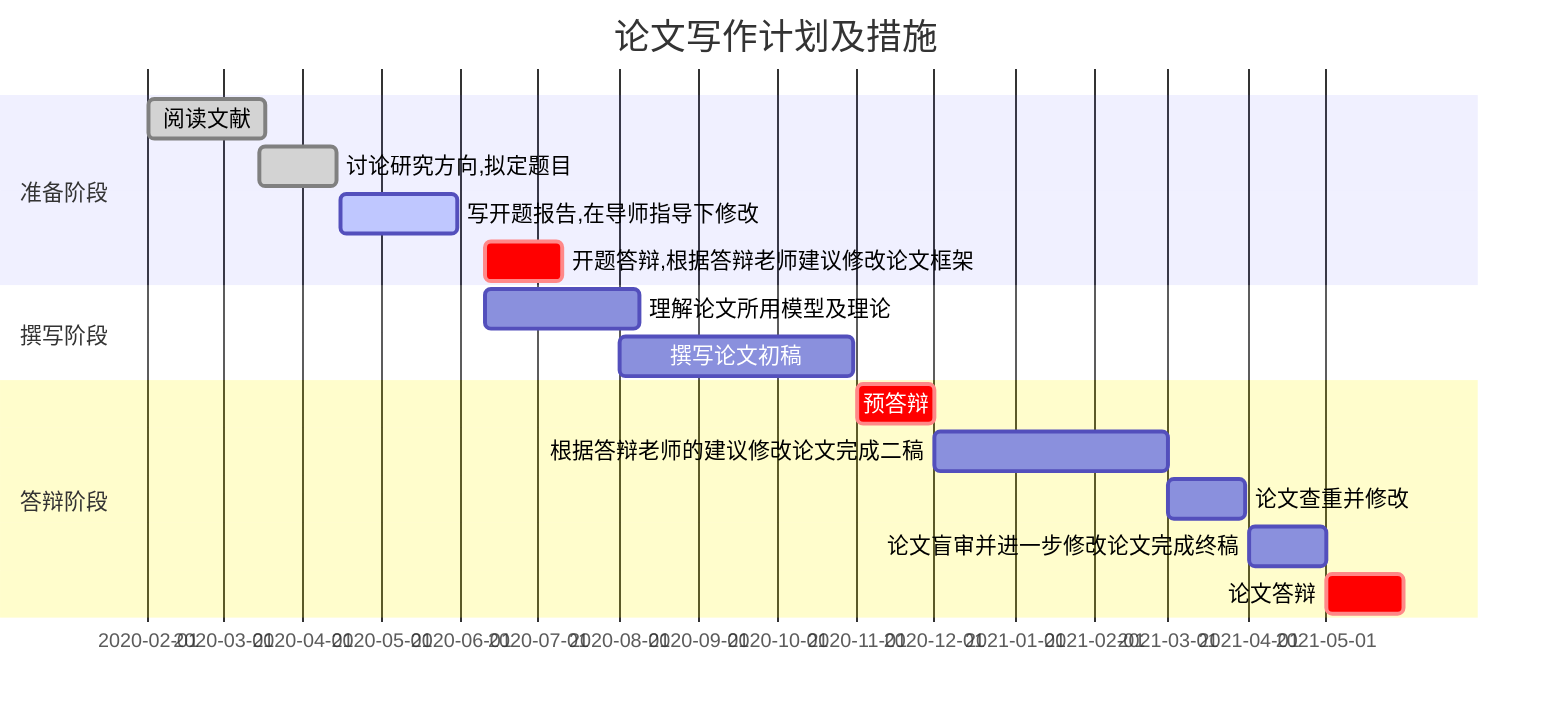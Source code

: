 gantt

    title 论文写作计划及措施
    dateFormat  YYYY-MM-DD

    section 准备阶段
    阅读文献                  :done,a1, 2020-02-01,45d
    讨论研究方向,拟定题目      :done,a2, 2020-03-15,30d
    写开题报告,在导师指导下修改 :active,a3, 2020-04-15,45d

    开题答辩,根据答辩老师建议修改论文框架    :crit,a4, 2020-06-10,30d
    section 撰写阶段
    理解论文所用模型及理论    :a4,2020-06-10 , 60d
    撰写论文初稿             :a6,2020-08-01 , 90d

    section 答辩阶段
    预答辩      :crit,2020-11-01  , 30d
    根据答辩老师的建议修改论文完成二稿:2020-12-01  , 90d
    论文查重并修改: 2021-03-01 , 30d
    论文盲审并进一步修改论文完成终稿: 2021-04-01 , 30d
    论文答辩: crit,2021-05-01  , 30d